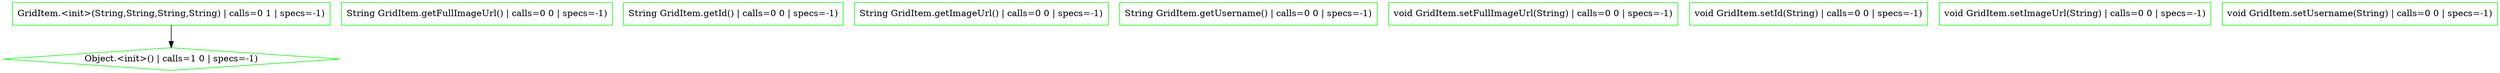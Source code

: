 digraph {
"java.lang.Object.<init>().dfab4f0d99f94f824a6db190f40d78c9" [shape=box,label="Object.<init>() | calls=1 0 | specs=-1)",color=green,shape=diamond]
"com.karthik.imager.APIService.GridItem.<init>(java.lang.String,java.lang.String,java.lang.String,jav.ad02eb6b8676372f9817000481f77b6b" [shape=box,label="GridItem.<init>(String,String,String,String) | calls=0 1 | specs=-1)",color=green,shape=box]
"com.karthik.imager.APIService.GridItem.getFullImageUrl():java.lang.String.7439f839e8b439452a24d21cf41c80fa" [shape=box,label="String GridItem.getFullImageUrl() | calls=0 0 | specs=-1)",color=green,shape=box]
"com.karthik.imager.APIService.GridItem.getId():java.lang.String.5b069eff242ae8ac956b2451ff928155" [shape=box,label="String GridItem.getId() | calls=0 0 | specs=-1)",color=green,shape=box]
"com.karthik.imager.APIService.GridItem.getImageUrl():java.lang.String.44654a6d1451106224a2c581db316bb7" [shape=box,label="String GridItem.getImageUrl() | calls=0 0 | specs=-1)",color=green,shape=box]
"com.karthik.imager.APIService.GridItem.getUsername():java.lang.String.8fd17b61da301c8b15be76dbb2c51a6a" [shape=box,label="String GridItem.getUsername() | calls=0 0 | specs=-1)",color=green,shape=box]
"com.karthik.imager.APIService.GridItem.setFullImageUrl(java.lang.String):void.dc8031f7570e2c6da3afb6daf83d9450" [shape=box,label="void GridItem.setFullImageUrl(String) | calls=0 0 | specs=-1)",color=green,shape=box]
"com.karthik.imager.APIService.GridItem.setId(java.lang.String):void.8dd7062d1f6a8f7c3256e5dc2387c0f2" [shape=box,label="void GridItem.setId(String) | calls=0 0 | specs=-1)",color=green,shape=box]
"com.karthik.imager.APIService.GridItem.setImageUrl(java.lang.String):void.de8eaea82c8a48ad0b508ee549411661" [shape=box,label="void GridItem.setImageUrl(String) | calls=0 0 | specs=-1)",color=green,shape=box]
"com.karthik.imager.APIService.GridItem.setUsername(java.lang.String):void.89859e8f1ac20156a5378a12699ac045" [shape=box,label="void GridItem.setUsername(String) | calls=0 0 | specs=-1)",color=green,shape=box]
"com.karthik.imager.APIService.GridItem.<init>(java.lang.String,java.lang.String,java.lang.String,jav.ad02eb6b8676372f9817000481f77b6b" -> "java.lang.Object.<init>().dfab4f0d99f94f824a6db190f40d78c9"
}
